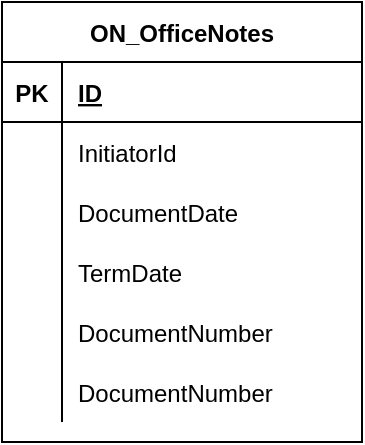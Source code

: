 <mxfile version="14.9.3" type="github">
  <diagram id="o9tZzDsZc5EpWewqO8UT" name="Page-1">
    <mxGraphModel dx="1527" dy="379" grid="1" gridSize="10" guides="1" tooltips="1" connect="1" arrows="1" fold="1" page="1" pageScale="1" pageWidth="850" pageHeight="1100" math="0" shadow="0">
      <root>
        <mxCell id="0" />
        <mxCell id="1" parent="0" />
        <mxCell id="1RrpfRTcjB2mCcqAEJ5P-1" value="ON_OfficeNotes" style="shape=table;startSize=30;container=1;collapsible=1;childLayout=tableLayout;fixedRows=1;rowLines=0;fontStyle=1;align=center;resizeLast=1;" vertex="1" parent="1">
          <mxGeometry x="-10" y="50" width="180" height="220" as="geometry" />
        </mxCell>
        <mxCell id="1RrpfRTcjB2mCcqAEJ5P-2" value="" style="shape=partialRectangle;collapsible=0;dropTarget=0;pointerEvents=0;fillColor=none;top=0;left=0;bottom=1;right=0;points=[[0,0.5],[1,0.5]];portConstraint=eastwest;" vertex="1" parent="1RrpfRTcjB2mCcqAEJ5P-1">
          <mxGeometry y="30" width="180" height="30" as="geometry" />
        </mxCell>
        <mxCell id="1RrpfRTcjB2mCcqAEJ5P-3" value="PK" style="shape=partialRectangle;connectable=0;fillColor=none;top=0;left=0;bottom=0;right=0;fontStyle=1;overflow=hidden;" vertex="1" parent="1RrpfRTcjB2mCcqAEJ5P-2">
          <mxGeometry width="30" height="30" as="geometry" />
        </mxCell>
        <mxCell id="1RrpfRTcjB2mCcqAEJ5P-4" value="ID" style="shape=partialRectangle;connectable=0;fillColor=none;top=0;left=0;bottom=0;right=0;align=left;spacingLeft=6;fontStyle=5;overflow=hidden;" vertex="1" parent="1RrpfRTcjB2mCcqAEJ5P-2">
          <mxGeometry x="30" width="150" height="30" as="geometry" />
        </mxCell>
        <mxCell id="1RrpfRTcjB2mCcqAEJ5P-5" value="" style="shape=partialRectangle;collapsible=0;dropTarget=0;pointerEvents=0;fillColor=none;top=0;left=0;bottom=0;right=0;points=[[0,0.5],[1,0.5]];portConstraint=eastwest;" vertex="1" parent="1RrpfRTcjB2mCcqAEJ5P-1">
          <mxGeometry y="60" width="180" height="30" as="geometry" />
        </mxCell>
        <mxCell id="1RrpfRTcjB2mCcqAEJ5P-6" value="" style="shape=partialRectangle;connectable=0;fillColor=none;top=0;left=0;bottom=0;right=0;editable=1;overflow=hidden;" vertex="1" parent="1RrpfRTcjB2mCcqAEJ5P-5">
          <mxGeometry width="30" height="30" as="geometry" />
        </mxCell>
        <mxCell id="1RrpfRTcjB2mCcqAEJ5P-7" value="InitiatorId" style="shape=partialRectangle;connectable=0;fillColor=none;top=0;left=0;bottom=0;right=0;align=left;spacingLeft=6;overflow=hidden;" vertex="1" parent="1RrpfRTcjB2mCcqAEJ5P-5">
          <mxGeometry x="30" width="150" height="30" as="geometry" />
        </mxCell>
        <mxCell id="1RrpfRTcjB2mCcqAEJ5P-8" value="" style="shape=partialRectangle;collapsible=0;dropTarget=0;pointerEvents=0;fillColor=none;top=0;left=0;bottom=0;right=0;points=[[0,0.5],[1,0.5]];portConstraint=eastwest;" vertex="1" parent="1RrpfRTcjB2mCcqAEJ5P-1">
          <mxGeometry y="90" width="180" height="30" as="geometry" />
        </mxCell>
        <mxCell id="1RrpfRTcjB2mCcqAEJ5P-9" value="" style="shape=partialRectangle;connectable=0;fillColor=none;top=0;left=0;bottom=0;right=0;editable=1;overflow=hidden;" vertex="1" parent="1RrpfRTcjB2mCcqAEJ5P-8">
          <mxGeometry width="30" height="30" as="geometry" />
        </mxCell>
        <mxCell id="1RrpfRTcjB2mCcqAEJ5P-10" value="DocumentDate" style="shape=partialRectangle;connectable=0;fillColor=none;top=0;left=0;bottom=0;right=0;align=left;spacingLeft=6;overflow=hidden;" vertex="1" parent="1RrpfRTcjB2mCcqAEJ5P-8">
          <mxGeometry x="30" width="150" height="30" as="geometry" />
        </mxCell>
        <mxCell id="1RrpfRTcjB2mCcqAEJ5P-11" value="" style="shape=partialRectangle;collapsible=0;dropTarget=0;pointerEvents=0;fillColor=none;top=0;left=0;bottom=0;right=0;points=[[0,0.5],[1,0.5]];portConstraint=eastwest;" vertex="1" parent="1RrpfRTcjB2mCcqAEJ5P-1">
          <mxGeometry y="120" width="180" height="30" as="geometry" />
        </mxCell>
        <mxCell id="1RrpfRTcjB2mCcqAEJ5P-12" value="" style="shape=partialRectangle;connectable=0;fillColor=none;top=0;left=0;bottom=0;right=0;editable=1;overflow=hidden;" vertex="1" parent="1RrpfRTcjB2mCcqAEJ5P-11">
          <mxGeometry width="30" height="30" as="geometry" />
        </mxCell>
        <mxCell id="1RrpfRTcjB2mCcqAEJ5P-13" value="TermDate" style="shape=partialRectangle;connectable=0;fillColor=none;top=0;left=0;bottom=0;right=0;align=left;spacingLeft=6;overflow=hidden;" vertex="1" parent="1RrpfRTcjB2mCcqAEJ5P-11">
          <mxGeometry x="30" width="150" height="30" as="geometry" />
        </mxCell>
        <mxCell id="1RrpfRTcjB2mCcqAEJ5P-14" value="" style="shape=partialRectangle;collapsible=0;dropTarget=0;pointerEvents=0;fillColor=none;top=0;left=0;bottom=0;right=0;points=[[0,0.5],[1,0.5]];portConstraint=eastwest;" vertex="1" parent="1RrpfRTcjB2mCcqAEJ5P-1">
          <mxGeometry y="150" width="180" height="30" as="geometry" />
        </mxCell>
        <mxCell id="1RrpfRTcjB2mCcqAEJ5P-15" value="" style="shape=partialRectangle;connectable=0;fillColor=none;top=0;left=0;bottom=0;right=0;editable=1;overflow=hidden;" vertex="1" parent="1RrpfRTcjB2mCcqAEJ5P-14">
          <mxGeometry width="30" height="30" as="geometry" />
        </mxCell>
        <mxCell id="1RrpfRTcjB2mCcqAEJ5P-16" value="DocumentNumber" style="shape=partialRectangle;connectable=0;fillColor=none;top=0;left=0;bottom=0;right=0;align=left;spacingLeft=6;overflow=hidden;" vertex="1" parent="1RrpfRTcjB2mCcqAEJ5P-14">
          <mxGeometry x="30" width="150" height="30" as="geometry" />
        </mxCell>
        <mxCell id="1RrpfRTcjB2mCcqAEJ5P-17" value="" style="shape=partialRectangle;collapsible=0;dropTarget=0;pointerEvents=0;fillColor=none;top=0;left=0;bottom=0;right=0;points=[[0,0.5],[1,0.5]];portConstraint=eastwest;" vertex="1" parent="1RrpfRTcjB2mCcqAEJ5P-1">
          <mxGeometry y="180" width="180" height="30" as="geometry" />
        </mxCell>
        <mxCell id="1RrpfRTcjB2mCcqAEJ5P-18" value="" style="shape=partialRectangle;connectable=0;fillColor=none;top=0;left=0;bottom=0;right=0;editable=1;overflow=hidden;" vertex="1" parent="1RrpfRTcjB2mCcqAEJ5P-17">
          <mxGeometry width="30" height="30" as="geometry" />
        </mxCell>
        <mxCell id="1RrpfRTcjB2mCcqAEJ5P-19" value="DocumentNumber" style="shape=partialRectangle;connectable=0;fillColor=none;top=0;left=0;bottom=0;right=0;align=left;spacingLeft=6;overflow=hidden;" vertex="1" parent="1RrpfRTcjB2mCcqAEJ5P-17">
          <mxGeometry x="30" width="150" height="30" as="geometry" />
        </mxCell>
      </root>
    </mxGraphModel>
  </diagram>
</mxfile>
